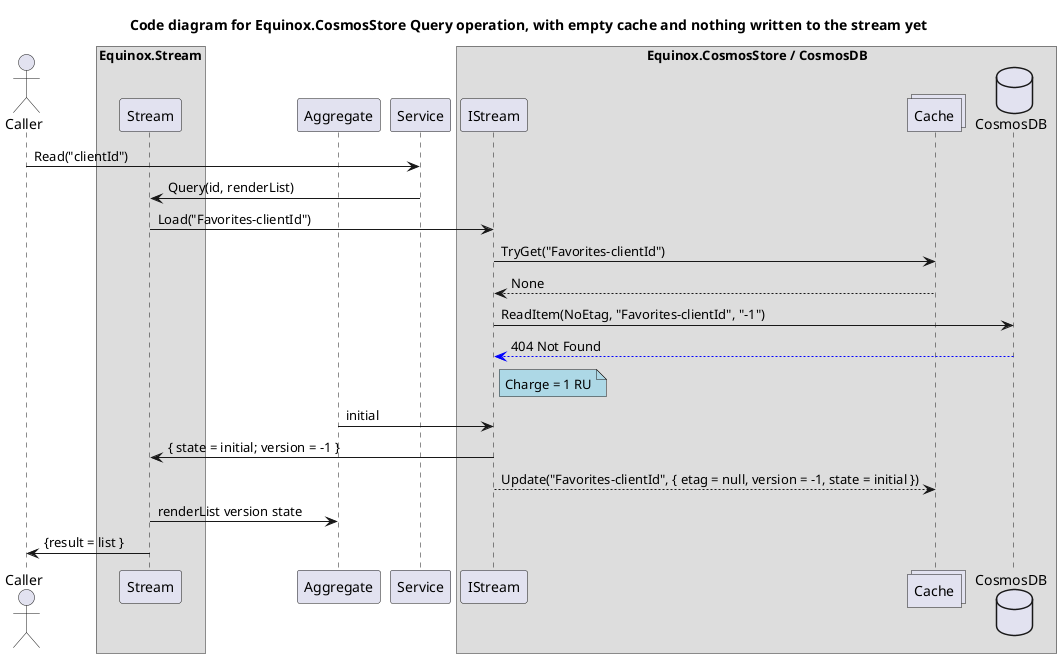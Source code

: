 @startuml
title Code diagram for Equinox.CosmosStore Query operation, with empty cache and nothing written to the stream yet

actor Caller order 20 
box "Equinox.Stream"
    participant Stream order 40
end box
participant Aggregate order 50
participant Service order 60
box "Equinox.CosmosStore / CosmosDB"
  participant IStream order 80
  collections Cache order 90
  database CosmosDB order 100
end box

Caller -> Service: Read("clientId")
participant Aggregate
Service -> Stream: Query(id, renderList)
Stream -> IStream: Load("Favorites-clientId")
IStream -> Cache: TryGet("Favorites-clientId")
Cache --> IStream: None
IStream -> CosmosDB: ReadItem(NoEtag, "Favorites-clientId", "-1")
CosmosDB -[#blue]-> IStream: 404 Not Found
note right IStream #lightblue: Charge = 1 RU
IStream <- Aggregate: initial
IStream -> Stream: { state = initial; version = -1 }
IStream --> Cache: Update("Favorites-clientId", { etag = null, version = -1, state = initial })
Stream -> Aggregate: renderList version state
Stream -> Caller: {result = list }
@enduml

@startuml
title Code diagram for Equinox.CosmosStore Transact operation, with cache up to date using Snapshotting Access Strategy

actor Caller order 20
box "Equinox.Stream"
    participant Stream order 40
end box
participant Aggregate order 50
participant Service order 60
box "Equinox.CosmosStore / CosmosDB"
  participant IStream order 80
  collections Cache order 90
  database CosmosDB order 100
end box

Caller -> Service: Execute("clientId", Favorite "A")
Service -> Stream: Transact(interpret (Favorite "A"))
Service -> Stream: maxAttempts
Stream -> IStream: Load("Favorites-clientId")
IStream -> Cache: TryGet("Favorites-clientId")
Cache --> IStream: None
IStream -> CosmosDB: ReadItem(etag, "Favorites-clientId", "-1")

alt Stream Empty (initial state)
CosmosDB -[#blue]-> IStream: 404 Not Found
note right IStream #lightblue: Charge = 1 RU
Stream -> IStream: initial
IStream -> Stream: { state = initial; events = [] }
Stream -> Aggregate: fold initial events
else load from snapshot
CosmosDB -[#green]-> IStream: 200, etag, u = [{c:"Snapshotted", d: {state = snapshottedValue}}])
note right IStream #lightblue: charge = f(READ * length(compressedTipDocument)
IStream -> Aggregate: codec.TryDecode("Snapshotted", snapshottedJsonElement)
IStream -> Aggregate: isOrigin (Snapshotted { state = snapshottedValue})
IStream -> Aggregate: fold initial snapshottedValue
else load from events
CosmosDB -[#green]-> IStream: 200, etag; version = version; u = [{c: "OldSnapshot", d: { ... }}])
note right IStream #lightblue: charge = f(READ * length(compressedTipDocument)
note over IStream: here we illustrate what happens if isOrigin rejects the OldSnapShot
IStream -> Aggregate: codec.TryDecode("OldSnapshot", oldSnapshotJsonElement)
IStream -> Aggregate: isOrigin OldSnapshot
Aggregate --[#red]> IStream: false
IStream -> CosmosDB: GetItemQueryIterator(version: <= version, "Favorites-Client")
CosmosDB --> IStream: [{ c: "EventType4"; d: "{ eventBody4}"}\n { c: "EventType3"; d: "{ eventBody3}"}]
note right IStream #orange: Charge = Query overhead + size-based charge
IStream -> Aggregate: codec.TryDecode("EventType4", eventBody4JsonElement)
note over IStream: Each event coming back from the query is decoded by the codec each time\nTryDecode is permitted to return None to signal event can be ignored
IStream -> Aggregate: isOrigin decEvent4; isOrigin decEvent3
note over IStream: Each event is tested one by one; Lets say it returns false every time
CosmosDB --> IStream: [{ c: "EventType2"; d: "{ eventBody2 }"}\n { c: "EventType1"; d: "{ eventBody1}"}]
IStream -> Aggregate: isOrigin decEvent2; isOrigin decEvent1
IStream -> Aggregate: fold initial [decEvent1; decEvent2; decEvent3; decEvent4]]
end // initial stream load cases
Aggregate --> IStream: state

loop Optimistic Concurrency Control loop driven by consistency check on etag, attempts times; INPUT: state
Stream -> Aggregate: interpret state
Aggregate --> Stream: { result = proposedResult\n  events proposedEvents }
Stream -> IStream: TrySync token state proposedEvents
IStream -> Aggregate: fold state proposedEvents
Aggregate --> IStream: state'
IStream -> Aggregate: snapshot state'
Aggregate --> IStream: { snapshot = Snapshotted (encoded(state')) }
IStream -> Aggregate: codec.Encode snapshot
Aggregate --> IStream: { eventType = "Snapshotted"; body : JsonElement }
IStream -> CosmosDB: ExecuteStoredProcedure("Sync", "Favorites-clientId", token,\n        events, unfolds = [{ c: eventType, d: body }])
alt Normal, conflict-free case
CosmosDB -[#green]-> IStream: {result = 200; etag = etag'; version = version' }
note over IStream #FFAAAA: Charge = f(READ* length(compressedTipDocument)\n                  +WRITE*(length(compressedTipDocument))+length(eventsDocument)))
else Database detects etag has deviated from etag 
CosmosDB -[#red]-> IStream: {result = CONFLICT; etag = etag'; events = conflictingEvents }
note right IStream: Charge = f(READ * length(compressedTipDocument))
alt RETRY CASE; attempts > 1
Aggregate --> IStream: conflictingState
note over IStream #orange: RESTART OCC LOOP with {state = conflictingState; attempts = attempts - 1 }
else LAST ATTEMPT; attempts = 1
note over IStream #red: Throw MaxAttemptsExceededException, "Favorites-client"
end // alt throw
end // alt ok or conflict
end // loop
IStream --> Cache: Update("Favorites-clientId", { etag', state', version' })
IStream -> Stream: { state = state' }
Stream -> Caller: proposedResult
@enduml

@startuml
title Code diagram for Equinox.CosmosStore Query operation immediately following a Query/Transact on the same node, i.e. cached

actor Caller order 20
box "Equinox.Stream"
    participant Stream order 40
end box
participant Aggregate order 50
participant Service order 60
box "Equinox.CosmosStore / CosmosDB"
  participant IStream order 80
  collections Cache order 90
  database CosmosDB order 100
end box

Caller -> Service: Read("clientId")
participant Aggregate
Service -> Stream: Query(id, renderList)
Stream -> IStream: Load("Favorites-clientId")
IStream -> Cache: TryGet("Favorites-clientId")
Cache --> IStream: { state = cachedState; etag = cachedEtag }
IStream -> CosmosDB: ReadItem(cachedEtag, "Favorites-clientId", "-1")
CosmosDB -[#blue]->  IStream: 304 Not Modified
note right IStream #lightblue: Charge = 1 RU
IStream -> Stream: { state = cachedState\n  version = version\n  etag = cachedEtag }
Aggregate <-> IStream: { result = renderList version state }
Aggregate -> Caller: result
@enduml

@startuml
title Code diagram for Equinox.CosmosStore Query operation on a node without an in-sync cached value (with snapshotting Access Strategy)

actor Caller order 20
box "Equinox.Stream"
    participant Stream order 40
end box
participant Aggregate order 50
participant Service order 60
box "Equinox.CosmosStore / CosmosDB"
  participant IStream order 80
  collections Cache order 90
  database CosmosDB order 100
end box

Caller -> Service: Read("clientId")
participant Aggregate
Service -> Stream: Query(id, renderList)
Stream -> IStream: Load("Favorites-clientId")
IStream -> Cache: TryGet("Favorites-clientId")
Cache --> IStream: None
IStream -> CosmosDB: ReadItem(NoEtag, "Favorites-clientId", "-1")
CosmosDB -[#green]-> IStream: 200, etag, u = [Snapshotted {state = snapshottedValue}])
note right IStream #lightblue: charge = f(READ * length(compressedTipDocument)
IStream -> Aggregate: codec.TryDecode("Snapshotted",\n    jsonElement: "{state = snapshottedValue}"")
Aggregate --> IStream: { snapshot = Snapshotted { state = snapshottedValue} }
IStream -> Aggregate: isOrigin snapshot
Aggregate -[#green]-> IStream: true
IStream -> Aggregate: fold initial snapshottedValue
Aggregate --> IStream: state
IStream --> Cache: Update("Favorites-clientId", { etag, state, version })
IStream -> Stream: {state = state; version = version }
Stream -> Aggregate: let result = renderList version, state
Stream -> Caller: result
@enduml